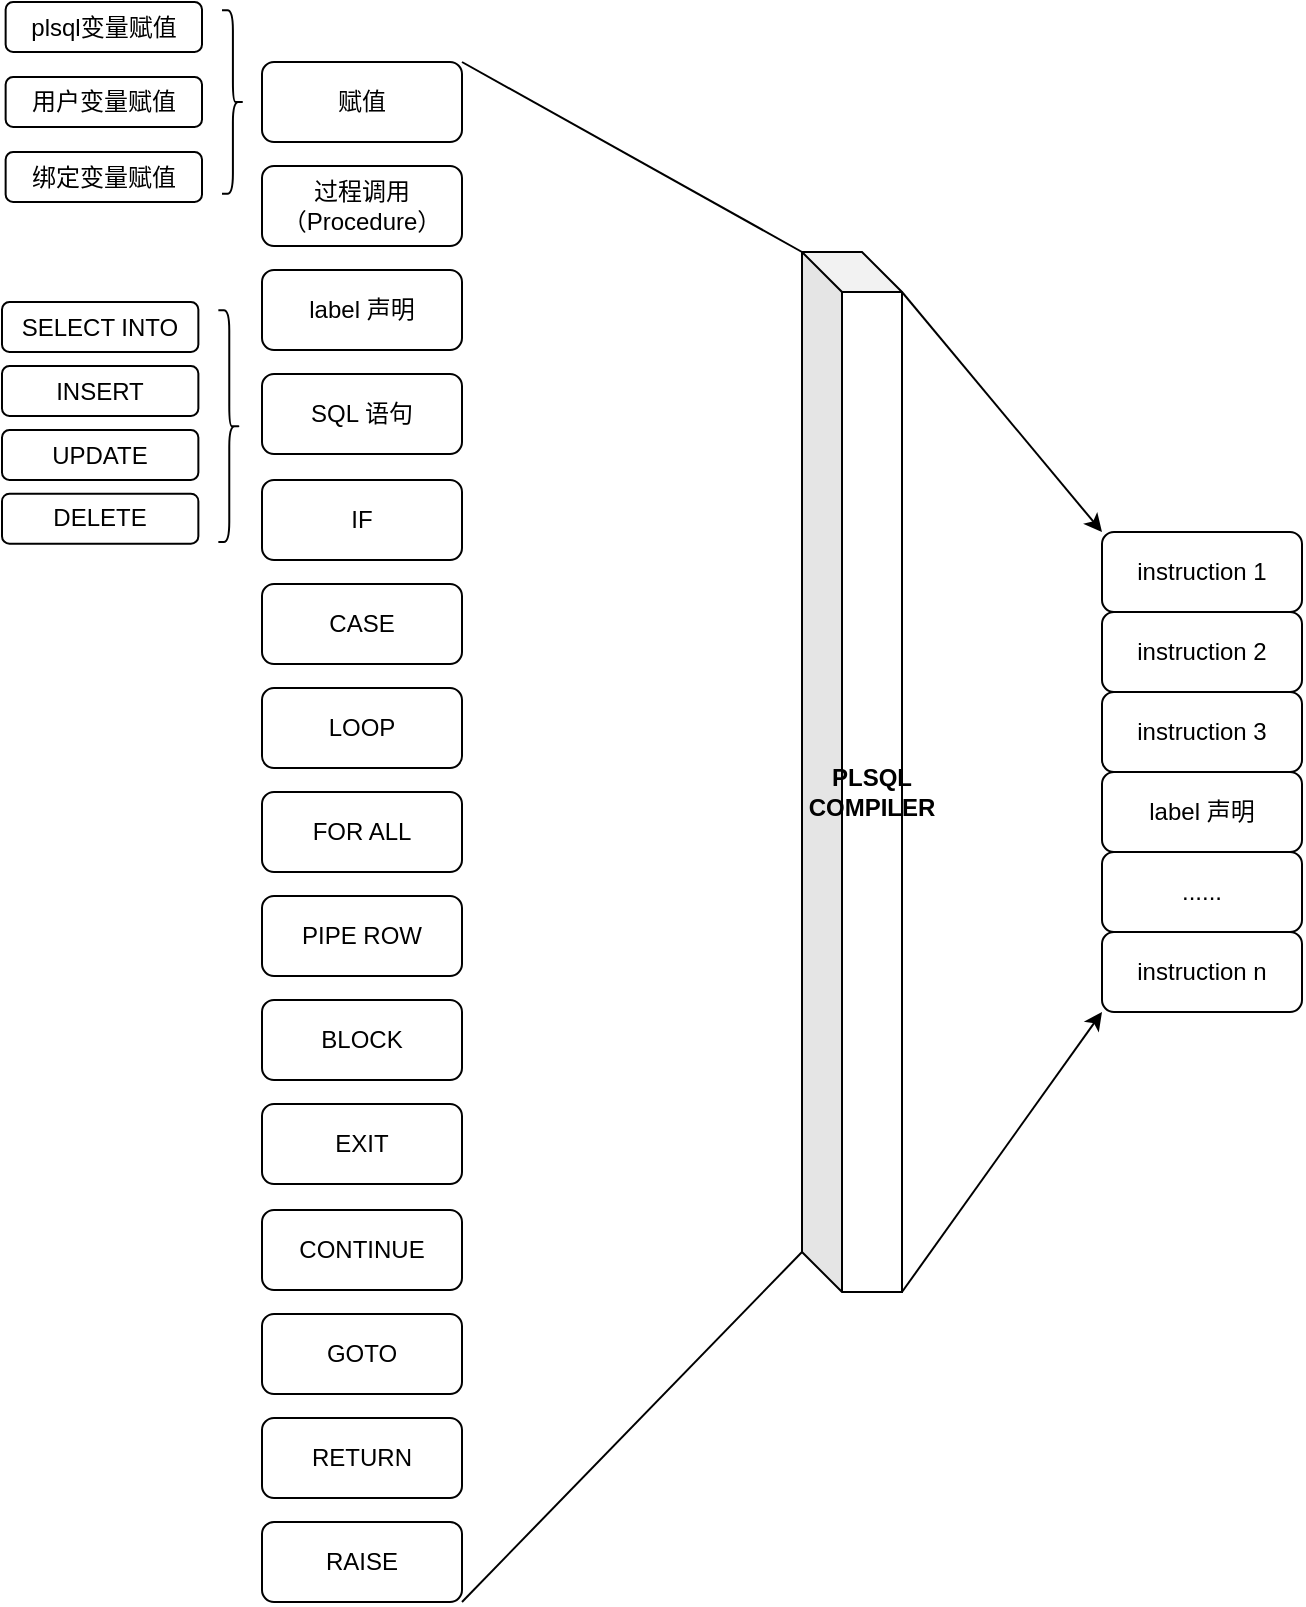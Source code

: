<mxfile version="28.2.4">
  <diagram name="第 1 页" id="fyqsNQ0GZpDo6mnaQx26">
    <mxGraphModel dx="1678" dy="931" grid="0" gridSize="10" guides="1" tooltips="1" connect="1" arrows="1" fold="1" page="0" pageScale="1" pageWidth="827" pageHeight="1169" math="0" shadow="0">
      <root>
        <mxCell id="0" />
        <mxCell id="1" parent="0" />
        <mxCell id="62Z8X5JfQ8TVZ5IEayrH-1" value="赋值" style="rounded=1;whiteSpace=wrap;html=1;" parent="1" vertex="1">
          <mxGeometry x="200" y="230" width="100" height="40" as="geometry" />
        </mxCell>
        <mxCell id="62Z8X5JfQ8TVZ5IEayrH-2" value="过程调用（Procedure）" style="rounded=1;whiteSpace=wrap;html=1;" parent="1" vertex="1">
          <mxGeometry x="200" y="282" width="100" height="40" as="geometry" />
        </mxCell>
        <mxCell id="62Z8X5JfQ8TVZ5IEayrH-3" value="label 声明" style="rounded=1;whiteSpace=wrap;html=1;" parent="1" vertex="1">
          <mxGeometry x="200" y="334" width="100" height="40" as="geometry" />
        </mxCell>
        <mxCell id="62Z8X5JfQ8TVZ5IEayrH-4" value="SQL 语句" style="rounded=1;whiteSpace=wrap;html=1;" parent="1" vertex="1">
          <mxGeometry x="200" y="386" width="100" height="40" as="geometry" />
        </mxCell>
        <mxCell id="62Z8X5JfQ8TVZ5IEayrH-5" value="IF" style="rounded=1;whiteSpace=wrap;html=1;" parent="1" vertex="1">
          <mxGeometry x="200" y="439" width="100" height="40" as="geometry" />
        </mxCell>
        <mxCell id="62Z8X5JfQ8TVZ5IEayrH-6" value="CASE" style="rounded=1;whiteSpace=wrap;html=1;" parent="1" vertex="1">
          <mxGeometry x="200" y="491" width="100" height="40" as="geometry" />
        </mxCell>
        <mxCell id="62Z8X5JfQ8TVZ5IEayrH-7" value="LOOP" style="rounded=1;whiteSpace=wrap;html=1;" parent="1" vertex="1">
          <mxGeometry x="200" y="543" width="100" height="40" as="geometry" />
        </mxCell>
        <mxCell id="62Z8X5JfQ8TVZ5IEayrH-12" value="FOR ALL" style="rounded=1;whiteSpace=wrap;html=1;" parent="1" vertex="1">
          <mxGeometry x="200" y="595" width="100" height="40" as="geometry" />
        </mxCell>
        <mxCell id="62Z8X5JfQ8TVZ5IEayrH-13" value="PIPE ROW" style="rounded=1;whiteSpace=wrap;html=1;" parent="1" vertex="1">
          <mxGeometry x="200" y="647" width="100" height="40" as="geometry" />
        </mxCell>
        <mxCell id="62Z8X5JfQ8TVZ5IEayrH-14" value="EXIT" style="rounded=1;whiteSpace=wrap;html=1;" parent="1" vertex="1">
          <mxGeometry x="200" y="751" width="100" height="40" as="geometry" />
        </mxCell>
        <mxCell id="62Z8X5JfQ8TVZ5IEayrH-15" value="CONTINUE" style="rounded=1;whiteSpace=wrap;html=1;" parent="1" vertex="1">
          <mxGeometry x="200" y="804" width="100" height="40" as="geometry" />
        </mxCell>
        <mxCell id="62Z8X5JfQ8TVZ5IEayrH-16" value="GOTO" style="rounded=1;whiteSpace=wrap;html=1;" parent="1" vertex="1">
          <mxGeometry x="200" y="856" width="100" height="40" as="geometry" />
        </mxCell>
        <mxCell id="62Z8X5JfQ8TVZ5IEayrH-17" value="RAISE" style="rounded=1;whiteSpace=wrap;html=1;" parent="1" vertex="1">
          <mxGeometry x="200" y="960" width="100" height="40" as="geometry" />
        </mxCell>
        <mxCell id="62Z8X5JfQ8TVZ5IEayrH-18" value="BLOCK" style="rounded=1;whiteSpace=wrap;html=1;" parent="1" vertex="1">
          <mxGeometry x="200" y="699" width="100" height="40" as="geometry" />
        </mxCell>
        <mxCell id="62Z8X5JfQ8TVZ5IEayrH-19" value="RETURN" style="rounded=1;whiteSpace=wrap;html=1;" parent="1" vertex="1">
          <mxGeometry x="200" y="908" width="100" height="40" as="geometry" />
        </mxCell>
        <mxCell id="62Z8X5JfQ8TVZ5IEayrH-85" style="edgeStyle=none;rounded=0;orthogonalLoop=1;jettySize=auto;html=1;exitX=1;exitY=1;exitDx=0;exitDy=0;exitPerimeter=0;entryX=0;entryY=1;entryDx=0;entryDy=0;" parent="1" source="62Z8X5JfQ8TVZ5IEayrH-22" target="62Z8X5JfQ8TVZ5IEayrH-82" edge="1">
          <mxGeometry relative="1" as="geometry" />
        </mxCell>
        <mxCell id="62Z8X5JfQ8TVZ5IEayrH-86" style="edgeStyle=none;rounded=0;orthogonalLoop=1;jettySize=auto;html=1;exitX=0;exitY=0;exitDx=50;exitDy=20;exitPerimeter=0;entryX=0;entryY=0;entryDx=0;entryDy=0;" parent="1" source="62Z8X5JfQ8TVZ5IEayrH-22" target="62Z8X5JfQ8TVZ5IEayrH-65" edge="1">
          <mxGeometry relative="1" as="geometry" />
        </mxCell>
        <mxCell id="62Z8X5JfQ8TVZ5IEayrH-22" value="&lt;b&gt;PLSQL COMPILER&lt;/b&gt;" style="shape=cube;whiteSpace=wrap;html=1;boundedLbl=1;backgroundOutline=1;darkOpacity=0.05;darkOpacity2=0.1;" parent="1" vertex="1">
          <mxGeometry x="470" y="325" width="50" height="520" as="geometry" />
        </mxCell>
        <mxCell id="62Z8X5JfQ8TVZ5IEayrH-25" value="" style="group" parent="1" vertex="1" connectable="0">
          <mxGeometry x="71.818" y="200" width="119.091" height="100" as="geometry" />
        </mxCell>
        <mxCell id="62Z8X5JfQ8TVZ5IEayrH-8" value="" style="shape=curlyBracket;whiteSpace=wrap;html=1;rounded=1;labelPosition=left;verticalLabelPosition=middle;align=right;verticalAlign=middle;rotation=-180;" parent="62Z8X5JfQ8TVZ5IEayrH-25" vertex="1">
          <mxGeometry x="108.182" y="4.167" width="10.909" height="91.667" as="geometry" />
        </mxCell>
        <mxCell id="62Z8X5JfQ8TVZ5IEayrH-9" value="plsql变量赋值" style="rounded=1;whiteSpace=wrap;html=1;" parent="62Z8X5JfQ8TVZ5IEayrH-25" vertex="1">
          <mxGeometry width="98.182" height="25" as="geometry" />
        </mxCell>
        <mxCell id="62Z8X5JfQ8TVZ5IEayrH-10" value="用户变量赋值" style="rounded=1;whiteSpace=wrap;html=1;" parent="62Z8X5JfQ8TVZ5IEayrH-25" vertex="1">
          <mxGeometry y="37.5" width="98.182" height="25" as="geometry" />
        </mxCell>
        <mxCell id="62Z8X5JfQ8TVZ5IEayrH-11" value="绑定变量赋值" style="rounded=1;whiteSpace=wrap;html=1;" parent="62Z8X5JfQ8TVZ5IEayrH-25" vertex="1">
          <mxGeometry y="75" width="98.182" height="25" as="geometry" />
        </mxCell>
        <mxCell id="62Z8X5JfQ8TVZ5IEayrH-29" value="" style="endArrow=none;html=1;rounded=0;entryX=0;entryY=0;entryDx=0;entryDy=0;entryPerimeter=0;exitX=1;exitY=0;exitDx=0;exitDy=0;" parent="1" source="62Z8X5JfQ8TVZ5IEayrH-1" target="62Z8X5JfQ8TVZ5IEayrH-22" edge="1">
          <mxGeometry width="50" height="50" relative="1" as="geometry">
            <mxPoint x="300" y="210" as="sourcePoint" />
            <mxPoint x="460" y="360" as="targetPoint" />
          </mxGeometry>
        </mxCell>
        <mxCell id="62Z8X5JfQ8TVZ5IEayrH-30" value="" style="endArrow=none;html=1;rounded=0;entryX=0;entryY=0;entryDx=0;entryDy=500;entryPerimeter=0;exitX=1;exitY=1;exitDx=0;exitDy=0;" parent="1" source="62Z8X5JfQ8TVZ5IEayrH-17" target="62Z8X5JfQ8TVZ5IEayrH-22" edge="1">
          <mxGeometry width="50" height="50" relative="1" as="geometry">
            <mxPoint x="310" y="1020" as="sourcePoint" />
            <mxPoint x="460" y="820" as="targetPoint" />
          </mxGeometry>
        </mxCell>
        <mxCell id="62Z8X5JfQ8TVZ5IEayrH-65" value="instruction 1" style="rounded=1;whiteSpace=wrap;html=1;" parent="1" vertex="1">
          <mxGeometry x="620" y="465" width="100" height="40" as="geometry" />
        </mxCell>
        <mxCell id="62Z8X5JfQ8TVZ5IEayrH-66" value="label 声明" style="rounded=1;whiteSpace=wrap;html=1;" parent="1" vertex="1">
          <mxGeometry x="620" y="585" width="100" height="40" as="geometry" />
        </mxCell>
        <mxCell id="62Z8X5JfQ8TVZ5IEayrH-67" value="instruction 2" style="rounded=1;whiteSpace=wrap;html=1;" parent="1" vertex="1">
          <mxGeometry x="620" y="505" width="100" height="40" as="geometry" />
        </mxCell>
        <mxCell id="62Z8X5JfQ8TVZ5IEayrH-68" value="instruction 3" style="rounded=1;whiteSpace=wrap;html=1;" parent="1" vertex="1">
          <mxGeometry x="620" y="545" width="100" height="40" as="geometry" />
        </mxCell>
        <mxCell id="62Z8X5JfQ8TVZ5IEayrH-77" value="......" style="rounded=1;whiteSpace=wrap;html=1;" parent="1" vertex="1">
          <mxGeometry x="620" y="625" width="100" height="40" as="geometry" />
        </mxCell>
        <mxCell id="62Z8X5JfQ8TVZ5IEayrH-82" value="instruction n" style="rounded=1;whiteSpace=wrap;html=1;" parent="1" vertex="1">
          <mxGeometry x="620" y="665" width="100" height="40" as="geometry" />
        </mxCell>
        <mxCell id="62Z8X5JfQ8TVZ5IEayrH-100" value="" style="group" parent="1" vertex="1" connectable="0">
          <mxGeometry x="69.998" y="350" width="119.092" height="120.83" as="geometry" />
        </mxCell>
        <mxCell id="62Z8X5JfQ8TVZ5IEayrH-88" value="" style="shape=curlyBracket;whiteSpace=wrap;html=1;rounded=1;labelPosition=left;verticalLabelPosition=middle;align=right;verticalAlign=middle;rotation=-180;" parent="62Z8X5JfQ8TVZ5IEayrH-100" vertex="1">
          <mxGeometry x="108.182" y="4.17" width="10.91" height="115.83" as="geometry" />
        </mxCell>
        <mxCell id="62Z8X5JfQ8TVZ5IEayrH-89" value="SELECT INTO" style="rounded=1;whiteSpace=wrap;html=1;" parent="62Z8X5JfQ8TVZ5IEayrH-100" vertex="1">
          <mxGeometry width="98.182" height="25" as="geometry" />
        </mxCell>
        <mxCell id="62Z8X5JfQ8TVZ5IEayrH-90" value="INSERT" style="rounded=1;whiteSpace=wrap;html=1;" parent="62Z8X5JfQ8TVZ5IEayrH-100" vertex="1">
          <mxGeometry y="32" width="98.182" height="25" as="geometry" />
        </mxCell>
        <mxCell id="62Z8X5JfQ8TVZ5IEayrH-91" value="UPDATE" style="rounded=1;whiteSpace=wrap;html=1;" parent="62Z8X5JfQ8TVZ5IEayrH-100" vertex="1">
          <mxGeometry y="64" width="98.182" height="25" as="geometry" />
        </mxCell>
        <mxCell id="62Z8X5JfQ8TVZ5IEayrH-99" value="DELETE" style="rounded=1;whiteSpace=wrap;html=1;" parent="62Z8X5JfQ8TVZ5IEayrH-100" vertex="1">
          <mxGeometry y="95.83" width="98.182" height="25" as="geometry" />
        </mxCell>
      </root>
    </mxGraphModel>
  </diagram>
</mxfile>
